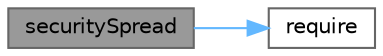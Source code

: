 digraph "securitySpread"
{
 // INTERACTIVE_SVG=YES
 // LATEX_PDF_SIZE
  bgcolor="transparent";
  edge [fontname=Helvetica,fontsize=10,labelfontname=Helvetica,labelfontsize=10];
  node [fontname=Helvetica,fontsize=10,shape=box,height=0.2,width=0.4];
  rankdir="LR";
  Node1 [label="securitySpread",height=0.2,width=0.4,color="gray40", fillcolor="grey60", style="filled", fontcolor="black",tooltip="Bond Spreads."];
  Node1 -> Node2 [color="steelblue1",style="solid"];
  Node2 [label="require",height=0.2,width=0.4,color="grey40", fillcolor="white", style="filled",URL="$classore_1_1data_1_1_market_impl.html#af2e760ddfcac8f64fa739d3e8bf6362b",tooltip=" "];
}
